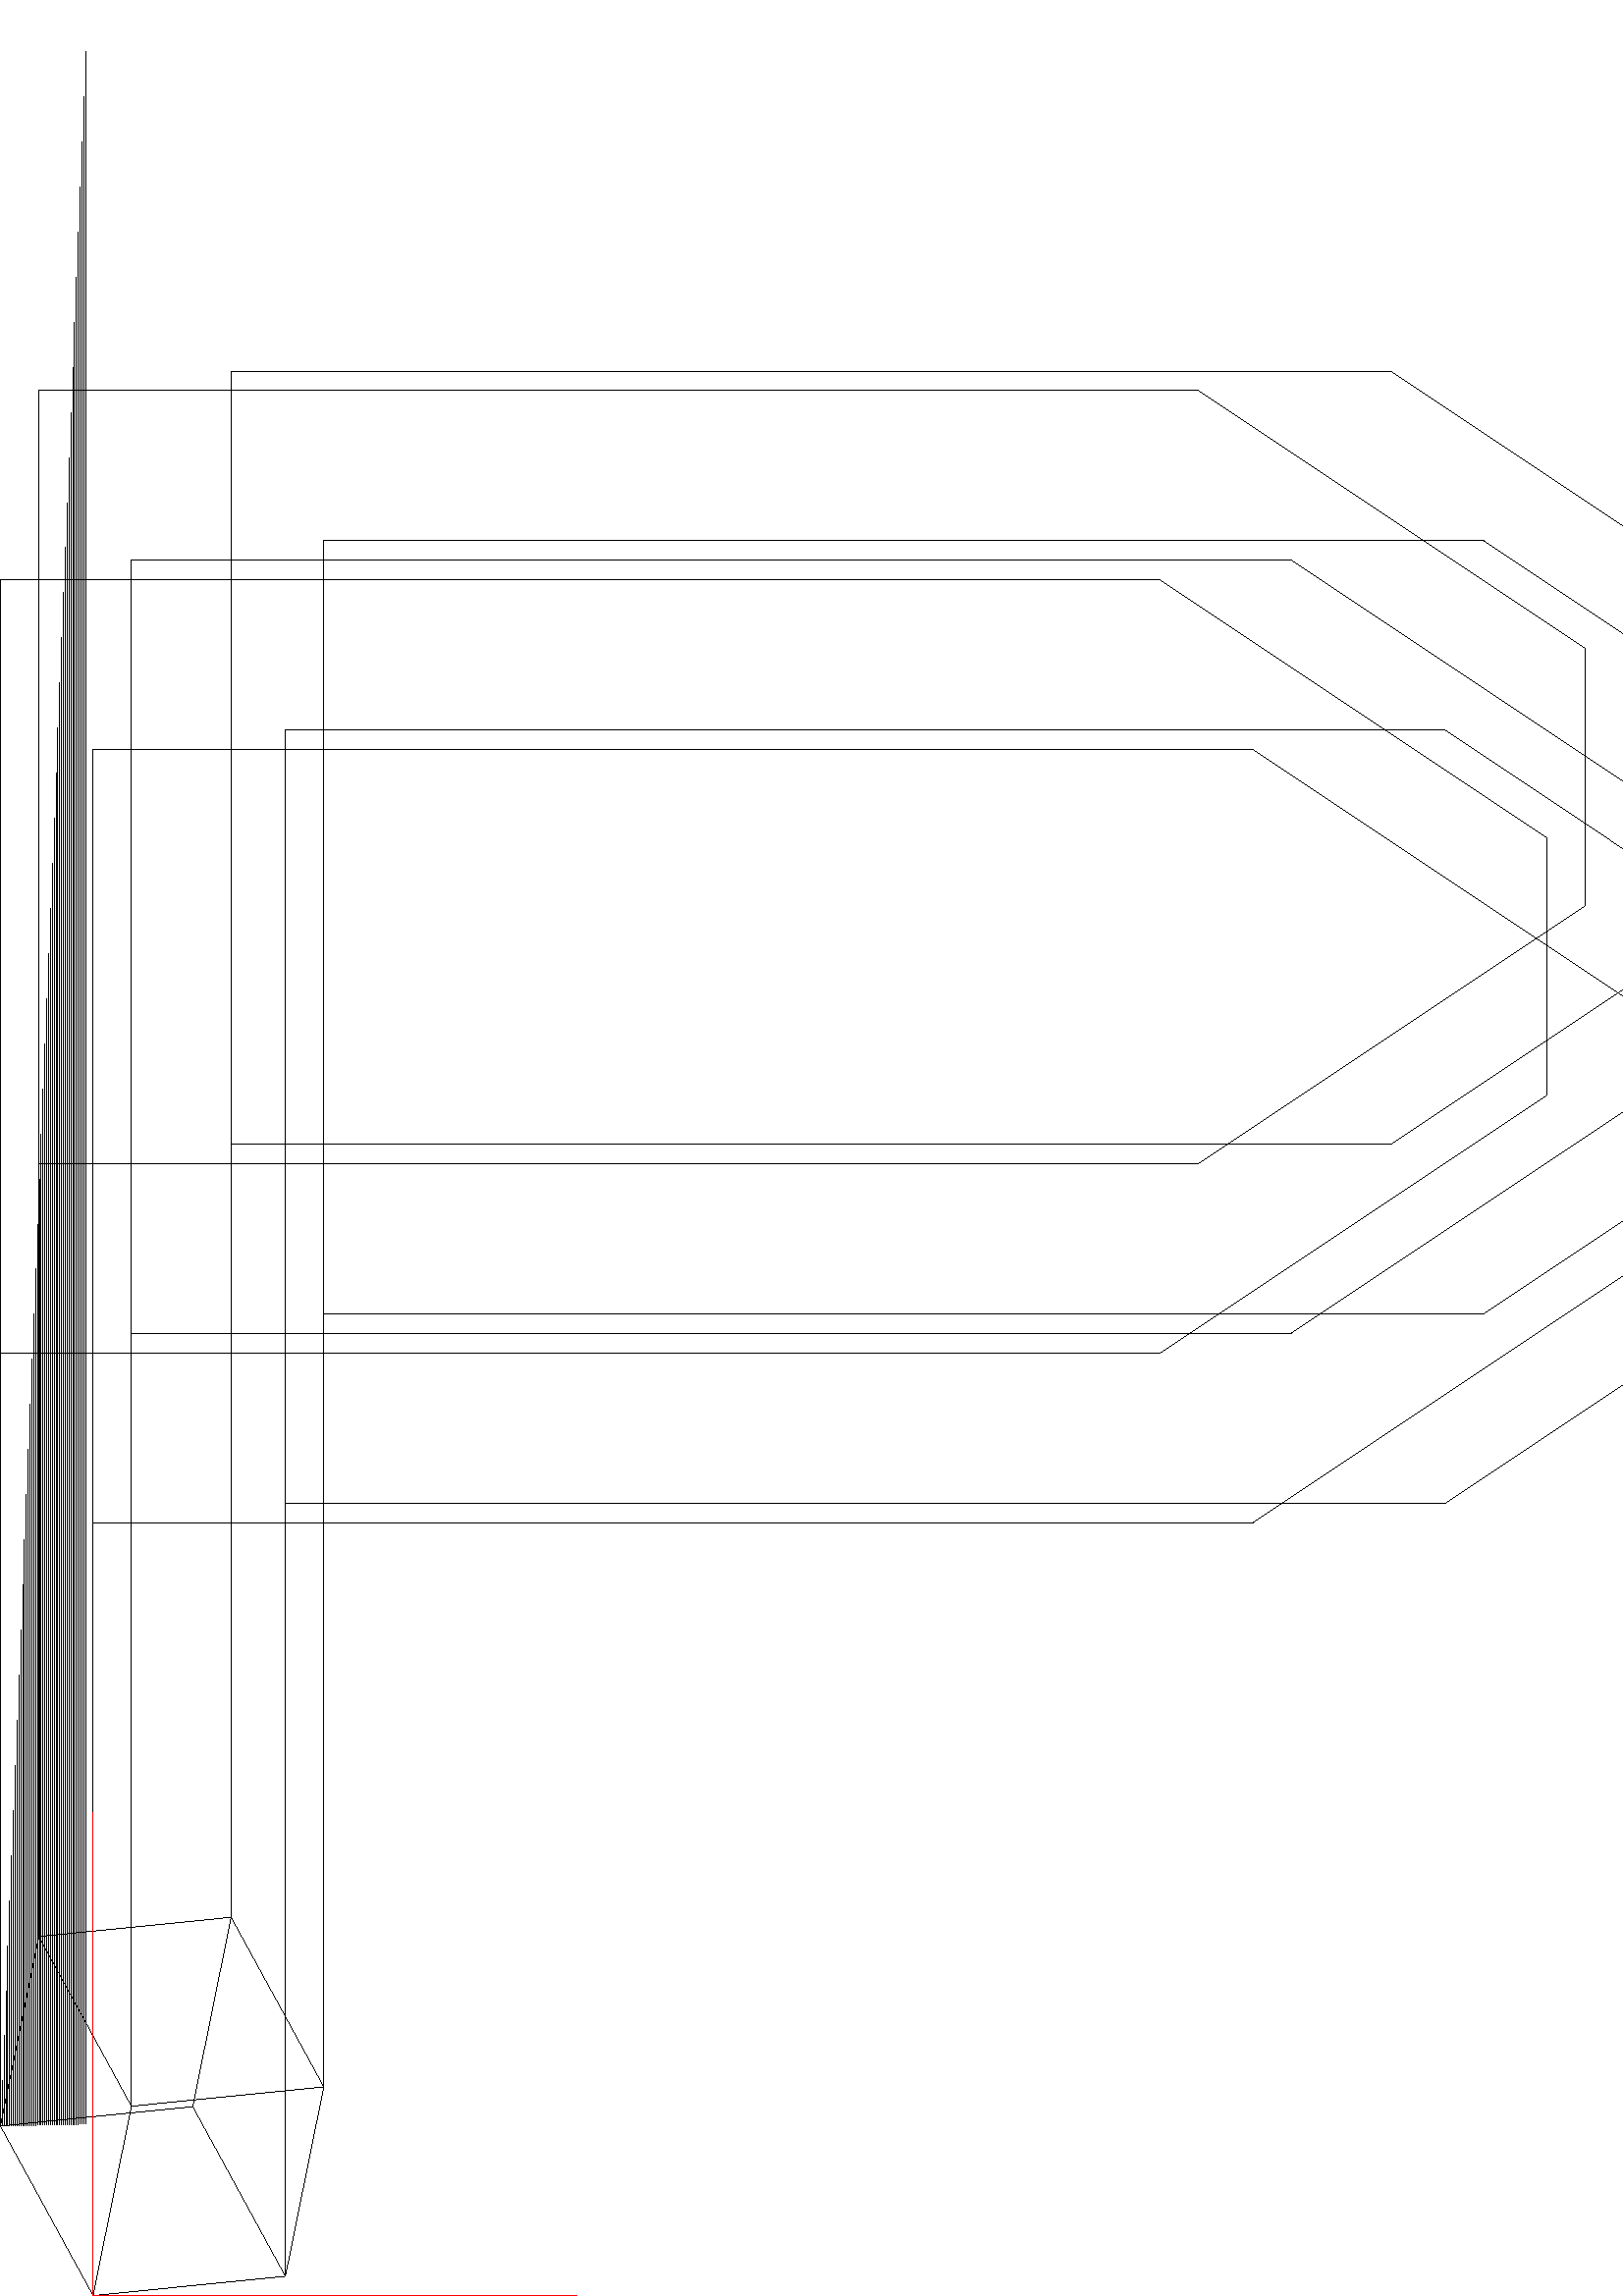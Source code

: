 %!PS-Adobe-2.0 EPSF-2.0
%%Pages: 1
%%BoundingBox: 0 0 1537 824
%%EndComments

%%BeginProcSet:
/PSSave save def
/PSDict 200 dict def
PSDict begin
/@restore /restore load def
/restore
   {vmstatus pop
    dup @VMused lt {pop @VMused} if
    exch pop exch @restore /@VMused exch def
   } def
/@pri
   {
    ( ) print
    (                                       ) cvs print
   } def
/@start
   {
    vmstatus pop /@VMused exch def pop
   } def
/@end
   {(VM Used: ) print @VMused @pri
    (. Unused: ) print vmstatus @VMused sub @pri pop pop
    (\n) print flush
    end
    PSSave restore
   } def
/bop
   {
    /SaveImage save def
   } def
/eop
   {
    showpage
    SaveImage restore
   } def
/@line
   {
%%    1 setlinejoin      %% now set from LA command
%%    1 setmiterlimit    %% now set from LA command
   } def
/@SetPlot
   {
    2.835 2.835 scale
      0.050   0.050 translate
     0.100 setlinewidth
   } def
/C {setrgbcolor} def
/D {lineto} def
/M {moveto} def
/S {stroke} def
/W {setlinewidth} def
/Z {stroke newpath} def
end
%%EndProcSet

%%BeginSetup
/#copies 1 def
%%EndSetup
%%Page: 1 1
%%BeginPageSetup
PSDict begin
@start
@line
@SetPlot

bop
%%EndPageSetup
  0.100 W
 S
 11.99   0.00 M  0.100 W
 S
 11.99   0.00 M 1 setlinecap
 S
 11.99   0.00 M 1 setlinejoin
 S
 11.99   0.00 M  0.000  0.000  0.000 C
 S
  0.00  21.94 M   0.00  21.94 D S
  0.24  27.77 M   0.24  27.77 D   0.24  21.94 D S
  0.48  33.61 M   0.48  33.61 D   0.48  21.95 D S
  0.72  39.44 M   0.72  39.44 D   0.72  21.96 D S
  0.96  45.27 M   0.96  45.27 D   0.96  21.96 D S
  1.20  51.11 M   1.20  51.11 D   1.20  21.97 D S
  1.44  56.94 M   1.44  56.94 D   1.44  21.97 D S
  1.68  62.78 M   1.68  62.78 D   1.68  21.98 D S
  1.92  68.61 M   1.92  68.61 D   1.92  21.98 D S
  2.16  74.44 M   2.16  74.44 D   2.16  21.99 D S
  2.40  80.28 M   2.40  80.28 D   2.40  21.99 D S
  2.64  86.11 M   2.64  86.11 D   2.64  22.00 D S
  2.88  91.94 M   2.88  91.94 D   2.88  22.01 D S
  3.12  97.78 M   3.12  97.78 D   3.12  22.01 D S
  3.36 103.61 M   3.36 103.61 D   3.36  22.02 D S
  3.60 109.44 M   3.60 109.44 D   3.60  22.02 D S
  3.84 115.28 M   3.84 115.28 D   3.84  22.03 D S
  4.08 121.11 M   4.08 121.11 D   4.08  22.03 D S
  4.32 126.95 M   4.32 126.95 D   4.32  22.04 D S
  4.56 132.78 M   4.55 132.78 D   4.55  22.04 D S
  4.79 138.61 M   4.79 138.61 D   4.79  22.05 D S
  5.03 144.45 M   5.03 144.45 D   5.03  22.05 D S
  5.27 150.28 M   5.27 150.28 D   5.27  22.06 D S
  5.51 156.11 M   5.51 156.11 D   5.51  22.07 D S
  5.75 161.95 M   5.75 161.95 D   5.75  22.07 D S
  5.99 167.78 M   5.99 167.78 D   5.99  22.08 D S
  6.23 173.61 M   6.23 173.61 D   6.23  22.08 D S
  6.47 179.45 M   6.47 179.45 D   6.47  22.09 D S
  6.71 185.28 M   6.71 185.28 D   6.71  22.09 D S
  6.95 191.12 M   6.95 191.12 D   6.95  22.10 D S
  7.19 196.95 M   7.19 196.95 D   7.19  22.10 D S
  7.43 202.78 M   7.43 202.78 D   7.43  22.11 D S
  7.67 208.62 M   7.67 208.62 D   7.67  22.11 D S
  7.91 214.45 M   7.91 214.45 D   7.91  22.12 D S
  8.15 220.28 M   8.15 220.28 D   8.15  22.13 D S
  8.39 226.12 M   8.39 226.12 D   8.39  22.13 D S
  8.63 231.95 M   8.63 231.95 D   8.63  22.14 D S
  8.87 237.78 M   8.87 237.78 D   8.87  22.14 D S
  9.11 243.62 M   9.11 243.62 D   9.11  22.15 D S
  9.35 249.45 M   9.35 249.45 D   9.35  22.15 D S
  9.59 255.29 M   9.59 255.29 D   9.59  22.16 D S
  9.83 261.12 M   9.83 261.12 D   9.83  22.16 D S
 10.07 266.95 M  10.07 266.95 D  10.07  22.17 D S
 10.31 272.79 M  10.31 272.79 D  10.31  22.18 D S
 10.55 278.62 M  10.55 278.62 D  10.55  22.18 D S
 10.79 284.45 M  10.79 284.45 D  10.79  22.19 D S
 11.03 290.29 M  11.03 290.29 D  11.03  22.19 D S
 11.99   0.00 M  11.99   0.00 D  16.95  24.50 D S
 16.95  24.50 M  16.95  24.50 D   4.97  46.44 D S
  4.97  46.44 M   4.97  46.44 D   0.00  21.94 D S
  0.00  21.94 M   0.00  21.94 D  11.99   0.00 D S
 11.99   0.00 M  11.99   0.00 D  36.86   2.50 D S
 16.95  24.50 M  16.95  24.50 D  41.83  27.00 D S
  4.97  46.44 M   4.97  46.44 D  29.84  48.94 D S
  0.00  21.94 M   0.00  21.94 D  24.88  24.44 D S
 36.86   2.50 M  36.86   2.50 D  41.83  27.00 D S
 41.83  27.00 M  41.83  27.00 D  29.84  48.94 D S
 29.84  48.94 M  29.84  48.94 D  24.88  24.44 D S
 36.86   2.50 M  36.86   2.50 D  24.88  24.44 D S
 11.99   0.00 M  11.99 200.00 D 161.99 200.00 D 211.99 166.67 D 211.99 133.33 D
161.99 100.00 D  11.99 100.00 D S
311.99  33.33 M 361.99   0.00 D 461.99   0.00 D 511.99  33.33 D 511.99 166.67 D
461.99 200.00 D 361.99 200.00 D 311.99 166.67 D 311.99  33.33 D S
 16.95  24.50 M  16.95 224.50 D 166.95 224.50 D 216.95 191.17 D 216.95 157.84 D
166.95 124.50 D  16.95 124.50 D S
366.95  24.50 M 466.95  24.50 D S
416.95  24.50 M 416.95 224.50 D 366.95 191.17 D S
  4.97  46.44 M   4.97 246.44 D 154.97 246.44 D 204.97 213.11 D 204.97 179.77 D
154.97 146.44 D   4.97 146.44 D S
304.97 213.11 M 354.97 246.44 D 454.97 246.44 D 504.97 213.11 D 504.97 179.77 D
304.97  79.77 D 304.97  46.44 D 504.97  46.44 D S
  0.00  21.94 M   0.00 221.94 D 150.00 221.94 D 200.00 188.61 D 200.00 155.27 D
150.00 121.94 D   0.00 121.94 D S
300.00  55.27 M 350.00  21.94 D 450.00  21.94 D 500.00  55.27 D 500.00  88.61 D
450.00 121.94 D 400.00 121.94 D 500.00 221.94 D 300.00 221.94 D S
 36.86   2.50 M  36.86 202.50 D 186.86 202.50 D 236.86 169.16 D 236.86 135.83 D
186.86 102.50 D  36.86 102.50 D S
486.86 202.50 M 336.86 102.50 D 336.86  69.16 D 536.86  69.16 D S
486.86 102.50 M 486.86   2.50 D S
 41.83  27.00 M  41.83 227.00 D 191.83 227.00 D 241.83 193.66 D 241.83 160.33 D
191.83 127.00 D  41.83 127.00 D S
541.83 227.00 M 341.83 227.00 D 341.83 160.33 D 491.83 160.33 D 541.83 127.00 D
541.83  60.33 D 491.83  27.00 D 391.83  27.00 D 341.83  60.33 D S
 29.84  48.94 M  29.84 248.94 D 179.84 248.94 D 229.84 215.60 D 229.84 182.27 D
179.84 148.94 D  29.84 148.94 D S
529.84 248.94 M 429.84 248.94 D 329.84 182.27 D 329.84  82.27 D 379.84  48.94 D
479.84  48.94 D 529.84  82.27 D 529.84 115.60 D 479.84 148.94 D
329.84 148.94 D S
329.84 148.94 M  1.000  0.000  0.000 C
 S
 11.99   0.00 M  11.99   0.00 D  74.49   0.00 D S
 11.99   0.00 M  11.99   0.00 D  11.99  62.50 D S
eop
@end
%%PageTrailer
%%Trailer
%%EOF
